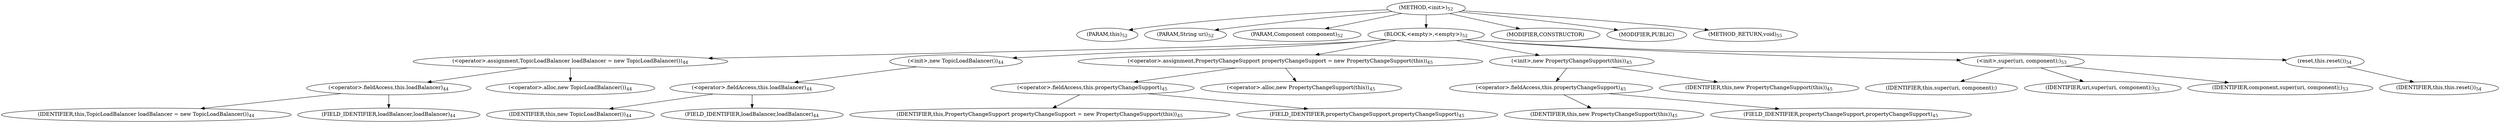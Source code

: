 digraph "&lt;init&gt;" {  
"66" [label = <(METHOD,&lt;init&gt;)<SUB>52</SUB>> ]
"7" [label = <(PARAM,this)<SUB>52</SUB>> ]
"67" [label = <(PARAM,String uri)<SUB>52</SUB>> ]
"68" [label = <(PARAM,Component component)<SUB>52</SUB>> ]
"69" [label = <(BLOCK,&lt;empty&gt;,&lt;empty&gt;)<SUB>52</SUB>> ]
"70" [label = <(&lt;operator&gt;.assignment,TopicLoadBalancer loadBalancer = new TopicLoadBalancer())<SUB>44</SUB>> ]
"71" [label = <(&lt;operator&gt;.fieldAccess,this.loadBalancer)<SUB>44</SUB>> ]
"72" [label = <(IDENTIFIER,this,TopicLoadBalancer loadBalancer = new TopicLoadBalancer())<SUB>44</SUB>> ]
"73" [label = <(FIELD_IDENTIFIER,loadBalancer,loadBalancer)<SUB>44</SUB>> ]
"74" [label = <(&lt;operator&gt;.alloc,new TopicLoadBalancer())<SUB>44</SUB>> ]
"75" [label = <(&lt;init&gt;,new TopicLoadBalancer())<SUB>44</SUB>> ]
"76" [label = <(&lt;operator&gt;.fieldAccess,this.loadBalancer)<SUB>44</SUB>> ]
"77" [label = <(IDENTIFIER,this,new TopicLoadBalancer())<SUB>44</SUB>> ]
"78" [label = <(FIELD_IDENTIFIER,loadBalancer,loadBalancer)<SUB>44</SUB>> ]
"79" [label = <(&lt;operator&gt;.assignment,PropertyChangeSupport propertyChangeSupport = new PropertyChangeSupport(this))<SUB>45</SUB>> ]
"80" [label = <(&lt;operator&gt;.fieldAccess,this.propertyChangeSupport)<SUB>45</SUB>> ]
"81" [label = <(IDENTIFIER,this,PropertyChangeSupport propertyChangeSupport = new PropertyChangeSupport(this))<SUB>45</SUB>> ]
"82" [label = <(FIELD_IDENTIFIER,propertyChangeSupport,propertyChangeSupport)<SUB>45</SUB>> ]
"83" [label = <(&lt;operator&gt;.alloc,new PropertyChangeSupport(this))<SUB>45</SUB>> ]
"84" [label = <(&lt;init&gt;,new PropertyChangeSupport(this))<SUB>45</SUB>> ]
"85" [label = <(&lt;operator&gt;.fieldAccess,this.propertyChangeSupport)<SUB>45</SUB>> ]
"86" [label = <(IDENTIFIER,this,new PropertyChangeSupport(this))<SUB>45</SUB>> ]
"87" [label = <(FIELD_IDENTIFIER,propertyChangeSupport,propertyChangeSupport)<SUB>45</SUB>> ]
"88" [label = <(IDENTIFIER,this,new PropertyChangeSupport(this))<SUB>45</SUB>> ]
"89" [label = <(&lt;init&gt;,super(uri, component);)<SUB>53</SUB>> ]
"6" [label = <(IDENTIFIER,this,super(uri, component);)> ]
"90" [label = <(IDENTIFIER,uri,super(uri, component);)<SUB>53</SUB>> ]
"91" [label = <(IDENTIFIER,component,super(uri, component);)<SUB>53</SUB>> ]
"92" [label = <(reset,this.reset())<SUB>54</SUB>> ]
"8" [label = <(IDENTIFIER,this,this.reset())<SUB>54</SUB>> ]
"93" [label = <(MODIFIER,CONSTRUCTOR)> ]
"94" [label = <(MODIFIER,PUBLIC)> ]
"95" [label = <(METHOD_RETURN,void)<SUB>55</SUB>> ]
  "66" -> "7" 
  "66" -> "67" 
  "66" -> "68" 
  "66" -> "69" 
  "66" -> "93" 
  "66" -> "94" 
  "66" -> "95" 
  "69" -> "70" 
  "69" -> "75" 
  "69" -> "79" 
  "69" -> "84" 
  "69" -> "89" 
  "69" -> "92" 
  "70" -> "71" 
  "70" -> "74" 
  "71" -> "72" 
  "71" -> "73" 
  "75" -> "76" 
  "76" -> "77" 
  "76" -> "78" 
  "79" -> "80" 
  "79" -> "83" 
  "80" -> "81" 
  "80" -> "82" 
  "84" -> "85" 
  "84" -> "88" 
  "85" -> "86" 
  "85" -> "87" 
  "89" -> "6" 
  "89" -> "90" 
  "89" -> "91" 
  "92" -> "8" 
}
